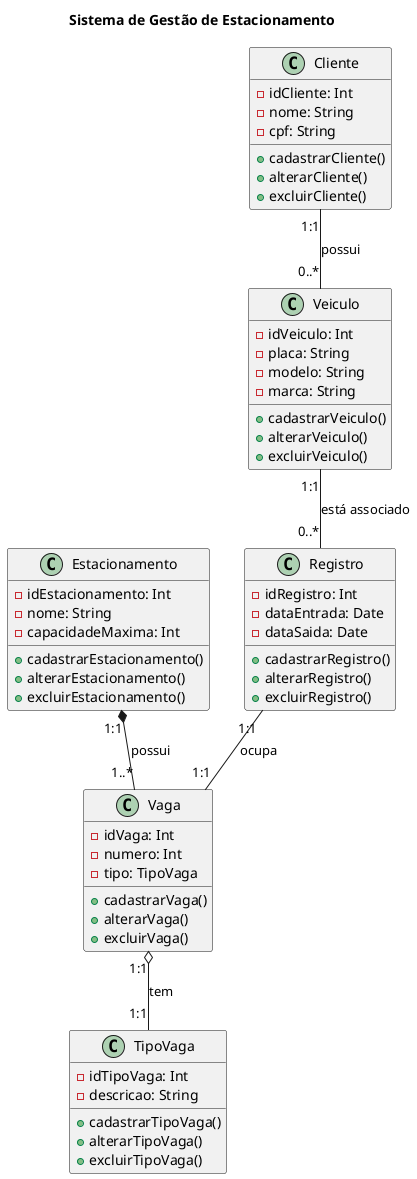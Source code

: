 @startuml Sistema de Gestao de Estacionamento
title Sistema de Gestão de Estacionamento

class Estacionamento {
    - idEstacionamento: Int
    - nome: String
    - capacidadeMaxima: Int
    + cadastrarEstacionamento()
    + alterarEstacionamento()
    + excluirEstacionamento()
}

class Vaga {
    - idVaga: Int
    - numero: Int
    - tipo: TipoVaga
    + cadastrarVaga()
    + alterarVaga()
    + excluirVaga()
}

class TipoVaga {
    - idTipoVaga: Int
    - descricao: String
    + cadastrarTipoVaga()
    + alterarTipoVaga()
    + excluirTipoVaga()
}

class Cliente {
    - idCliente: Int
    - nome: String
    - cpf: String
    + cadastrarCliente()
    + alterarCliente()
    + excluirCliente()
}

class Veiculo {
    - idVeiculo: Int
    - placa: String
    - modelo: String
    - marca: String
    + cadastrarVeiculo()
    + alterarVeiculo()
    + excluirVeiculo()
}

class Registro {
    - idRegistro: Int
    - dataEntrada: Date
    - dataSaida: Date
    + cadastrarRegistro()
    + alterarRegistro()
    + excluirRegistro()
}

Estacionamento "1:1" *-- "1..*" Vaga: possui
Vaga "1:1" o-- "1:1" TipoVaga: tem
Cliente "1:1" -- "0..*" Veiculo: possui
Veiculo "1:1" -- "0..*" Registro: está associado
Registro "1:1" -- "1:1" Vaga: ocupa

@enduml